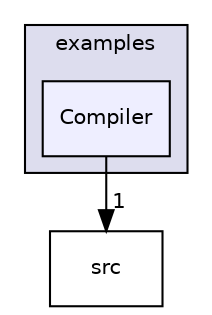 digraph "examples/Compiler" {
  compound=true
  node [ fontsize="10", fontname="Helvetica"];
  edge [ labelfontsize="10", labelfontname="Helvetica"];
  subgraph clusterdir_d28a4824dc47e487b107a5db32ef43c4 {
    graph [ bgcolor="#ddddee", pencolor="black", label="examples" fontname="Helvetica", fontsize="10", URL="dir_d28a4824dc47e487b107a5db32ef43c4.html"]
  dir_31cbf50d99a5a446570091b283f5b657 [shape=box, label="Compiler", style="filled", fillcolor="#eeeeff", pencolor="black", URL="dir_31cbf50d99a5a446570091b283f5b657.html"];
  }
  dir_68267d1309a1af8e8297ef4c3efbcdba [shape=box label="src" URL="dir_68267d1309a1af8e8297ef4c3efbcdba.html"];
  dir_31cbf50d99a5a446570091b283f5b657->dir_68267d1309a1af8e8297ef4c3efbcdba [headlabel="1", labeldistance=1.5 headhref="dir_000002_000009.html"];
}
